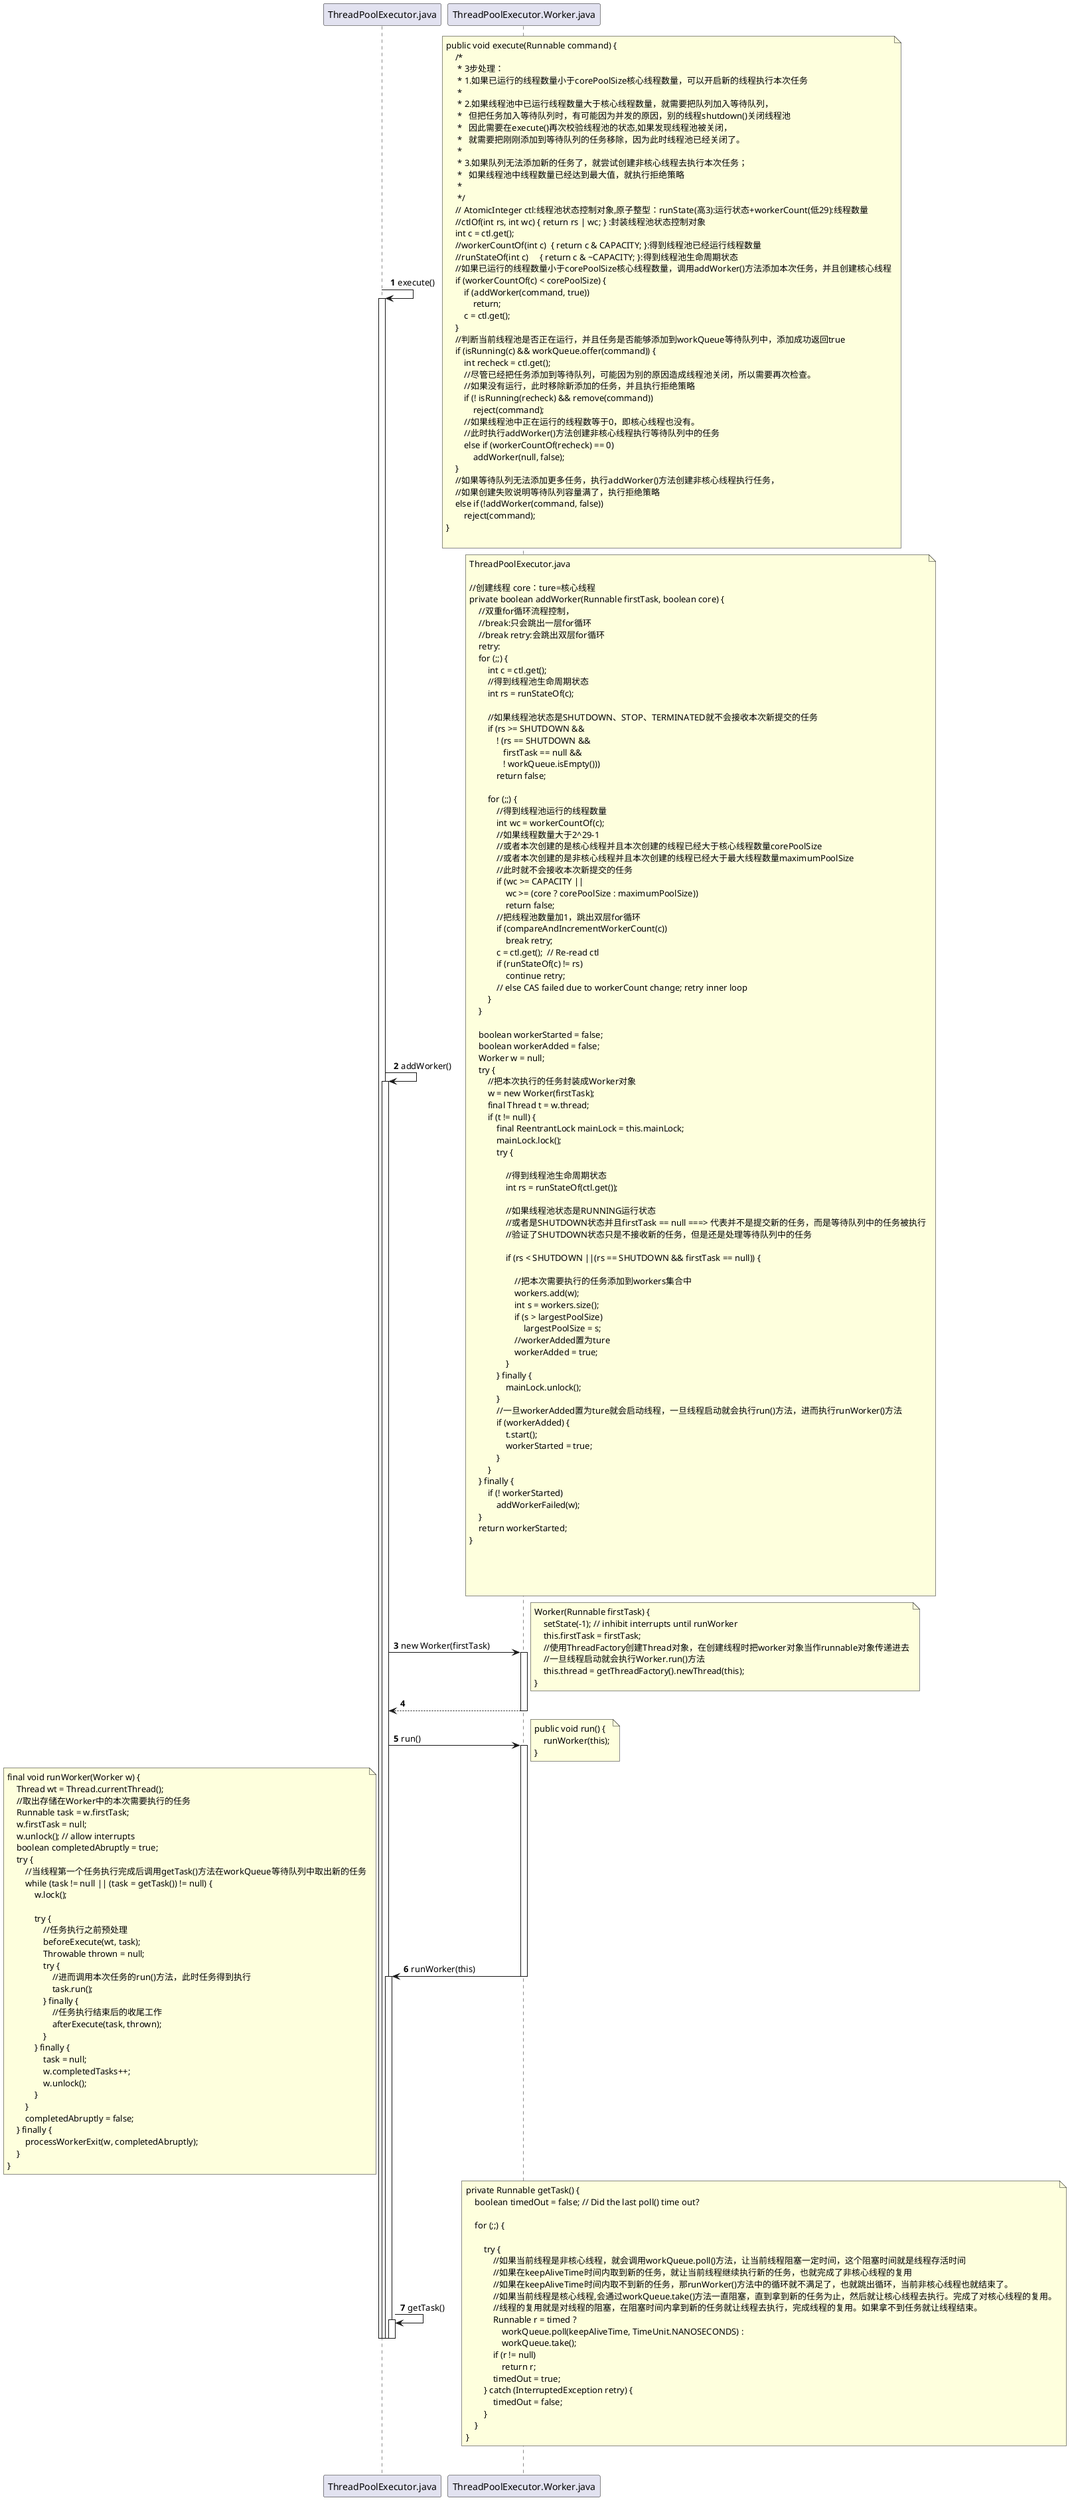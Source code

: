 @startuml

autonumber

ThreadPoolExecutor.java -> ThreadPoolExecutor.java:execute()
activate ThreadPoolExecutor.java
note right
public void execute(Runnable command) {
    /*
     * 3步处理：
     * 1.如果已运行的线程数量小于corePoolSize核心线程数量，可以开启新的线程执行本次任务
     *
     * 2.如果线程池中已运行线程数量大于核心线程数量，就需要把队列加入等待队列，
     *   但把任务加入等待队列时，有可能因为并发的原因，别的线程shutdown()关闭线程池
     *   因此需要在execute()再次校验线程池的状态,如果发现线程池被关闭，
     *   就需要把刚刚添加到等待队列的任务移除，因为此时线程池已经关闭了。
     *
     * 3.如果队列无法添加新的任务了，就尝试创建非核心线程去执行本次任务；
     *   如果线程池中线程数量已经达到最大值，就执行拒绝策略
     *
     */
    // AtomicInteger ctl:线程池状态控制对象,原子整型：runState(高3):运行状态+workerCount(低29):线程数量
    //ctlOf(int rs, int wc) { return rs | wc; } :封装线程池状态控制对象
    int c = ctl.get();
    //workerCountOf(int c)  { return c & CAPACITY; }:得到线程池已经运行线程数量
    //runStateOf(int c)     { return c & ~CAPACITY; }:得到线程池生命周期状态
    //如果已运行的线程数量小于corePoolSize核心线程数量，调用addWorker()方法添加本次任务，并且创建核心线程
    if (workerCountOf(c) < corePoolSize) {
        if (addWorker(command, true))
            return;
        c = ctl.get();
    }
    //判断当前线程池是否正在运行，并且任务是否能够添加到workQueue等待队列中，添加成功返回true
    if (isRunning(c) && workQueue.offer(command)) {
        int recheck = ctl.get();
        //尽管已经把任务添加到等待队列，可能因为别的原因造成线程池关闭，所以需要再次检查。
        //如果没有运行，此时移除新添加的任务，并且执行拒绝策略
        if (! isRunning(recheck) && remove(command))
            reject(command);
        //如果线程池中正在运行的线程数等于0，即核心线程也没有。
        //此时执行addWorker()方法创建非核心线程执行等待队列中的任务
        else if (workerCountOf(recheck) == 0)
            addWorker(null, false);
    }
    //如果等待队列无法添加更多任务，执行addWorker()方法创建非核心线程执行任务，
    //如果创建失败说明等待队列容量满了，执行拒绝策略
    else if (!addWorker(command, false))
        reject(command);
}

end note

ThreadPoolExecutor.java -> ThreadPoolExecutor.java:addWorker()
activate ThreadPoolExecutor.java
note right
ThreadPoolExecutor.java

//创建线程 core：ture=核心线程
private boolean addWorker(Runnable firstTask, boolean core) {
    //双重for循环流程控制，
    //break:只会跳出一层for循环
    //break retry:会跳出双层for循环
    retry:
    for (;;) {
        int c = ctl.get();
        //得到线程池生命周期状态
        int rs = runStateOf(c);

        //如果线程池状态是SHUTDOWN、STOP、TERMINATED就不会接收本次新提交的任务
        if (rs >= SHUTDOWN &&
            ! (rs == SHUTDOWN &&
               firstTask == null &&
               ! workQueue.isEmpty()))
            return false;

        for (;;) {
            //得到线程池运行的线程数量
            int wc = workerCountOf(c);
            //如果线程数量大于2^29-1
            //或者本次创建的是核心线程并且本次创建的线程已经大于核心线程数量corePoolSize
            //或者本次创建的是非核心线程并且本次创建的线程已经大于最大线程数量maximumPoolSize
            //此时就不会接收本次新提交的任务
            if (wc >= CAPACITY ||
                wc >= (core ? corePoolSize : maximumPoolSize))
                return false;
            //把线程池数量加1，跳出双层for循环
            if (compareAndIncrementWorkerCount(c))
                break retry;
            c = ctl.get();  // Re-read ctl
            if (runStateOf(c) != rs)
                continue retry;
            // else CAS failed due to workerCount change; retry inner loop
        }
    }

    boolean workerStarted = false;
    boolean workerAdded = false;
    Worker w = null;
    try {
        //把本次执行的任务封装成Worker对象
        w = new Worker(firstTask);
        final Thread t = w.thread;
        if (t != null) {
            final ReentrantLock mainLock = this.mainLock;
            mainLock.lock();
            try {

                //得到线程池生命周期状态
                int rs = runStateOf(ctl.get());

                //如果线程池状态是RUNNING运行状态
                //或者是SHUTDOWN状态并且firstTask == null ===> 代表并不是提交新的任务，而是等待队列中的任务被执行
                //验证了SHUTDOWN状态只是不接收新的任务，但是还是处理等待队列中的任务

                if (rs < SHUTDOWN ||(rs == SHUTDOWN && firstTask == null)) {

                    //把本次需要执行的任务添加到workers集合中
                    workers.add(w);
                    int s = workers.size();
                    if (s > largestPoolSize)
                        largestPoolSize = s;
                    //workerAdded置为ture
                    workerAdded = true;
                }
            } finally {
                mainLock.unlock();
            }
            //一旦workerAdded置为ture就会启动线程，一旦线程启动就会执行run()方法，进而执行runWorker()方法
            if (workerAdded) {
                t.start();
                workerStarted = true;
            }
        }
    } finally {
        if (! workerStarted)
            addWorkerFailed(w);
    }
    return workerStarted;
}




end note

ThreadPoolExecutor.java -> ThreadPoolExecutor.Worker.java:new Worker(firstTask)
activate ThreadPoolExecutor.Worker.java
note right
Worker(Runnable firstTask) {
    setState(-1); // inhibit interrupts until runWorker
    this.firstTask = firstTask;
    //使用ThreadFactory创建Thread对象，在创建线程时把worker对象当作runnable对象传递进去
    //一旦线程启动就会执行Worker.run()方法
    this.thread = getThreadFactory().newThread(this);
}
end note
ThreadPoolExecutor.Worker.java --> ThreadPoolExecutor.java
deactivate ThreadPoolExecutor.Worker.java

ThreadPoolExecutor.java -> ThreadPoolExecutor.Worker.java:run()
activate ThreadPoolExecutor.Worker.java
note right
public void run() {
    runWorker(this);
}
end note


ThreadPoolExecutor.Worker.java -> ThreadPoolExecutor.java:runWorker(this)
deactivate ThreadPoolExecutor.Worker.java
activate ThreadPoolExecutor.java
note left
final void runWorker(Worker w) {
    Thread wt = Thread.currentThread();
    //取出存储在Worker中的本次需要执行的任务
    Runnable task = w.firstTask;
    w.firstTask = null;
    w.unlock(); // allow interrupts
    boolean completedAbruptly = true;
    try {
        //当线程第一个任务执行完成后调用getTask()方法在workQueue等待队列中取出新的任务
        while (task != null || (task = getTask()) != null) {
            w.lock();

            try {
                //任务执行之前预处理
                beforeExecute(wt, task);
                Throwable thrown = null;
                try {
                    //进而调用本次任务的run()方法，此时任务得到执行
                    task.run();
                } finally {
                    //任务执行结束后的收尾工作
                    afterExecute(task, thrown);
                }
            } finally {
                task = null;
                w.completedTasks++;
                w.unlock();
            }
        }
        completedAbruptly = false;
    } finally {
        processWorkerExit(w, completedAbruptly);
    }
}
end note

ThreadPoolExecutor.java -> ThreadPoolExecutor.java:getTask()
activate ThreadPoolExecutor.java
note right
private Runnable getTask() {
    boolean timedOut = false; // Did the last poll() time out?

    for (;;) {

        try {
            //如果当前线程是非核心线程，就会调用workQueue.poll()方法，让当前线程阻塞一定时间，这个阻塞时间就是线程存活时间
            //如果在keepAliveTime时间内取到新的任务，就让当前线程继续执行新的任务，也就完成了非核心线程的复用
            //如果在keepAliveTime时间内取不到新的任务，那runWorker()方法中的循环就不满足了，也就跳出循环，当前非核心线程也就结束了。
            //如果当前线程是核心线程,会通过workQueue.take()方法一直阻塞，直到拿到新的任务为止，然后就让核心线程去执行。完成了对核心线程的复用。
            //线程的复用就是对线程的阻塞，在阻塞时间内拿到新的任务就让线程去执行，完成线程的复用。如果拿不到任务就让线程结束。
            Runnable r = timed ?
                workQueue.poll(keepAliveTime, TimeUnit.NANOSECONDS) :
                workQueue.take();
            if (r != null)
                return r;
            timedOut = true;
        } catch (InterruptedException retry) {
            timedOut = false;
        }
    }
}
end note

deactivate ThreadPoolExecutor.java
deactivate ThreadPoolExecutor.java
deactivate ThreadPoolExecutor.java
deactivate ThreadPoolExecutor.java

@enduml